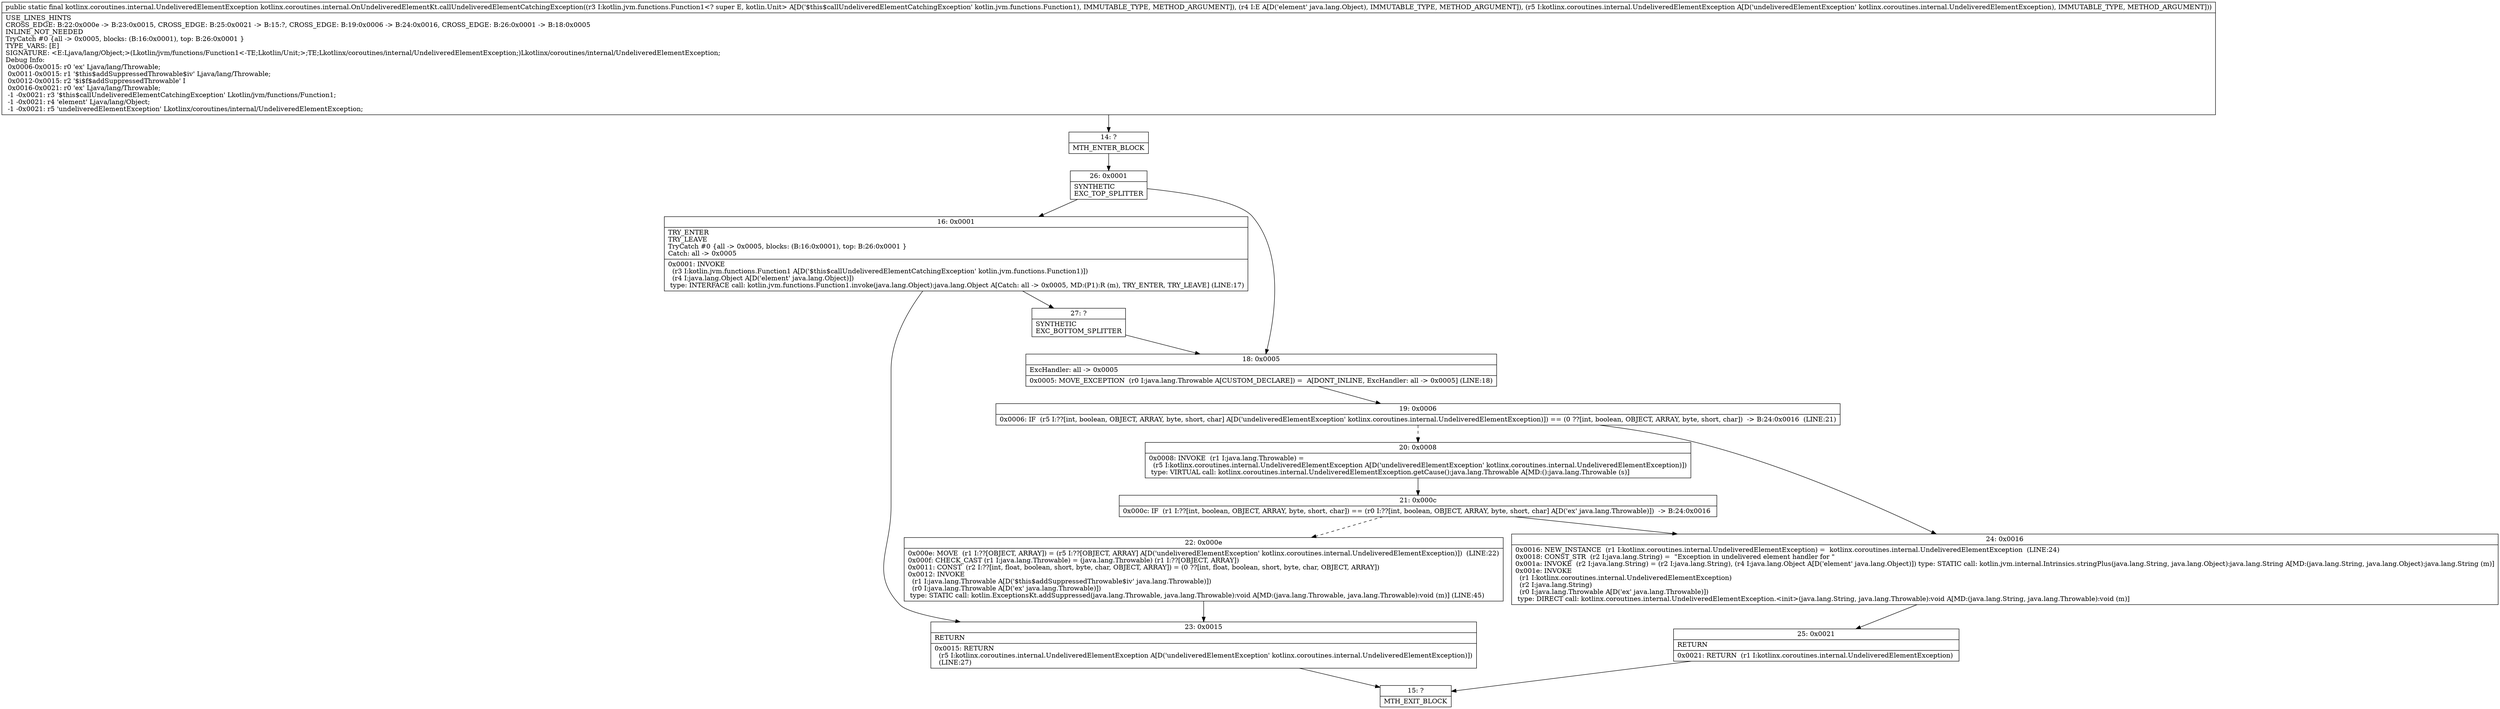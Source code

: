 digraph "CFG forkotlinx.coroutines.internal.OnUndeliveredElementKt.callUndeliveredElementCatchingException(Lkotlin\/jvm\/functions\/Function1;Ljava\/lang\/Object;Lkotlinx\/coroutines\/internal\/UndeliveredElementException;)Lkotlinx\/coroutines\/internal\/UndeliveredElementException;" {
Node_14 [shape=record,label="{14\:\ ?|MTH_ENTER_BLOCK\l}"];
Node_26 [shape=record,label="{26\:\ 0x0001|SYNTHETIC\lEXC_TOP_SPLITTER\l}"];
Node_16 [shape=record,label="{16\:\ 0x0001|TRY_ENTER\lTRY_LEAVE\lTryCatch #0 \{all \-\> 0x0005, blocks: (B:16:0x0001), top: B:26:0x0001 \}\lCatch: all \-\> 0x0005\l|0x0001: INVOKE  \l  (r3 I:kotlin.jvm.functions.Function1 A[D('$this$callUndeliveredElementCatchingException' kotlin.jvm.functions.Function1)])\l  (r4 I:java.lang.Object A[D('element' java.lang.Object)])\l type: INTERFACE call: kotlin.jvm.functions.Function1.invoke(java.lang.Object):java.lang.Object A[Catch: all \-\> 0x0005, MD:(P1):R (m), TRY_ENTER, TRY_LEAVE] (LINE:17)\l}"];
Node_23 [shape=record,label="{23\:\ 0x0015|RETURN\l|0x0015: RETURN  \l  (r5 I:kotlinx.coroutines.internal.UndeliveredElementException A[D('undeliveredElementException' kotlinx.coroutines.internal.UndeliveredElementException)])\l  (LINE:27)\l}"];
Node_15 [shape=record,label="{15\:\ ?|MTH_EXIT_BLOCK\l}"];
Node_27 [shape=record,label="{27\:\ ?|SYNTHETIC\lEXC_BOTTOM_SPLITTER\l}"];
Node_18 [shape=record,label="{18\:\ 0x0005|ExcHandler: all \-\> 0x0005\l|0x0005: MOVE_EXCEPTION  (r0 I:java.lang.Throwable A[CUSTOM_DECLARE]) =  A[DONT_INLINE, ExcHandler: all \-\> 0x0005] (LINE:18)\l}"];
Node_19 [shape=record,label="{19\:\ 0x0006|0x0006: IF  (r5 I:??[int, boolean, OBJECT, ARRAY, byte, short, char] A[D('undeliveredElementException' kotlinx.coroutines.internal.UndeliveredElementException)]) == (0 ??[int, boolean, OBJECT, ARRAY, byte, short, char])  \-\> B:24:0x0016  (LINE:21)\l}"];
Node_20 [shape=record,label="{20\:\ 0x0008|0x0008: INVOKE  (r1 I:java.lang.Throwable) = \l  (r5 I:kotlinx.coroutines.internal.UndeliveredElementException A[D('undeliveredElementException' kotlinx.coroutines.internal.UndeliveredElementException)])\l type: VIRTUAL call: kotlinx.coroutines.internal.UndeliveredElementException.getCause():java.lang.Throwable A[MD:():java.lang.Throwable (s)]\l}"];
Node_21 [shape=record,label="{21\:\ 0x000c|0x000c: IF  (r1 I:??[int, boolean, OBJECT, ARRAY, byte, short, char]) == (r0 I:??[int, boolean, OBJECT, ARRAY, byte, short, char] A[D('ex' java.lang.Throwable)])  \-\> B:24:0x0016 \l}"];
Node_22 [shape=record,label="{22\:\ 0x000e|0x000e: MOVE  (r1 I:??[OBJECT, ARRAY]) = (r5 I:??[OBJECT, ARRAY] A[D('undeliveredElementException' kotlinx.coroutines.internal.UndeliveredElementException)])  (LINE:22)\l0x000f: CHECK_CAST (r1 I:java.lang.Throwable) = (java.lang.Throwable) (r1 I:??[OBJECT, ARRAY]) \l0x0011: CONST  (r2 I:??[int, float, boolean, short, byte, char, OBJECT, ARRAY]) = (0 ??[int, float, boolean, short, byte, char, OBJECT, ARRAY]) \l0x0012: INVOKE  \l  (r1 I:java.lang.Throwable A[D('$this$addSuppressedThrowable$iv' java.lang.Throwable)])\l  (r0 I:java.lang.Throwable A[D('ex' java.lang.Throwable)])\l type: STATIC call: kotlin.ExceptionsKt.addSuppressed(java.lang.Throwable, java.lang.Throwable):void A[MD:(java.lang.Throwable, java.lang.Throwable):void (m)] (LINE:45)\l}"];
Node_24 [shape=record,label="{24\:\ 0x0016|0x0016: NEW_INSTANCE  (r1 I:kotlinx.coroutines.internal.UndeliveredElementException) =  kotlinx.coroutines.internal.UndeliveredElementException  (LINE:24)\l0x0018: CONST_STR  (r2 I:java.lang.String) =  \"Exception in undelivered element handler for \" \l0x001a: INVOKE  (r2 I:java.lang.String) = (r2 I:java.lang.String), (r4 I:java.lang.Object A[D('element' java.lang.Object)]) type: STATIC call: kotlin.jvm.internal.Intrinsics.stringPlus(java.lang.String, java.lang.Object):java.lang.String A[MD:(java.lang.String, java.lang.Object):java.lang.String (m)]\l0x001e: INVOKE  \l  (r1 I:kotlinx.coroutines.internal.UndeliveredElementException)\l  (r2 I:java.lang.String)\l  (r0 I:java.lang.Throwable A[D('ex' java.lang.Throwable)])\l type: DIRECT call: kotlinx.coroutines.internal.UndeliveredElementException.\<init\>(java.lang.String, java.lang.Throwable):void A[MD:(java.lang.String, java.lang.Throwable):void (m)]\l}"];
Node_25 [shape=record,label="{25\:\ 0x0021|RETURN\l|0x0021: RETURN  (r1 I:kotlinx.coroutines.internal.UndeliveredElementException) \l}"];
MethodNode[shape=record,label="{public static final kotlinx.coroutines.internal.UndeliveredElementException kotlinx.coroutines.internal.OnUndeliveredElementKt.callUndeliveredElementCatchingException((r3 I:kotlin.jvm.functions.Function1\<? super E, kotlin.Unit\> A[D('$this$callUndeliveredElementCatchingException' kotlin.jvm.functions.Function1), IMMUTABLE_TYPE, METHOD_ARGUMENT]), (r4 I:E A[D('element' java.lang.Object), IMMUTABLE_TYPE, METHOD_ARGUMENT]), (r5 I:kotlinx.coroutines.internal.UndeliveredElementException A[D('undeliveredElementException' kotlinx.coroutines.internal.UndeliveredElementException), IMMUTABLE_TYPE, METHOD_ARGUMENT]))  | USE_LINES_HINTS\lCROSS_EDGE: B:22:0x000e \-\> B:23:0x0015, CROSS_EDGE: B:25:0x0021 \-\> B:15:?, CROSS_EDGE: B:19:0x0006 \-\> B:24:0x0016, CROSS_EDGE: B:26:0x0001 \-\> B:18:0x0005\lINLINE_NOT_NEEDED\lTryCatch #0 \{all \-\> 0x0005, blocks: (B:16:0x0001), top: B:26:0x0001 \}\lTYPE_VARS: [E]\lSIGNATURE: \<E:Ljava\/lang\/Object;\>(Lkotlin\/jvm\/functions\/Function1\<\-TE;Lkotlin\/Unit;\>;TE;Lkotlinx\/coroutines\/internal\/UndeliveredElementException;)Lkotlinx\/coroutines\/internal\/UndeliveredElementException;\lDebug Info:\l  0x0006\-0x0015: r0 'ex' Ljava\/lang\/Throwable;\l  0x0011\-0x0015: r1 '$this$addSuppressedThrowable$iv' Ljava\/lang\/Throwable;\l  0x0012\-0x0015: r2 '$i$f$addSuppressedThrowable' I\l  0x0016\-0x0021: r0 'ex' Ljava\/lang\/Throwable;\l  \-1 \-0x0021: r3 '$this$callUndeliveredElementCatchingException' Lkotlin\/jvm\/functions\/Function1;\l  \-1 \-0x0021: r4 'element' Ljava\/lang\/Object;\l  \-1 \-0x0021: r5 'undeliveredElementException' Lkotlinx\/coroutines\/internal\/UndeliveredElementException;\l}"];
MethodNode -> Node_14;Node_14 -> Node_26;
Node_26 -> Node_16;
Node_26 -> Node_18;
Node_16 -> Node_23;
Node_16 -> Node_27;
Node_23 -> Node_15;
Node_27 -> Node_18;
Node_18 -> Node_19;
Node_19 -> Node_20[style=dashed];
Node_19 -> Node_24;
Node_20 -> Node_21;
Node_21 -> Node_22[style=dashed];
Node_21 -> Node_24;
Node_22 -> Node_23;
Node_24 -> Node_25;
Node_25 -> Node_15;
}

